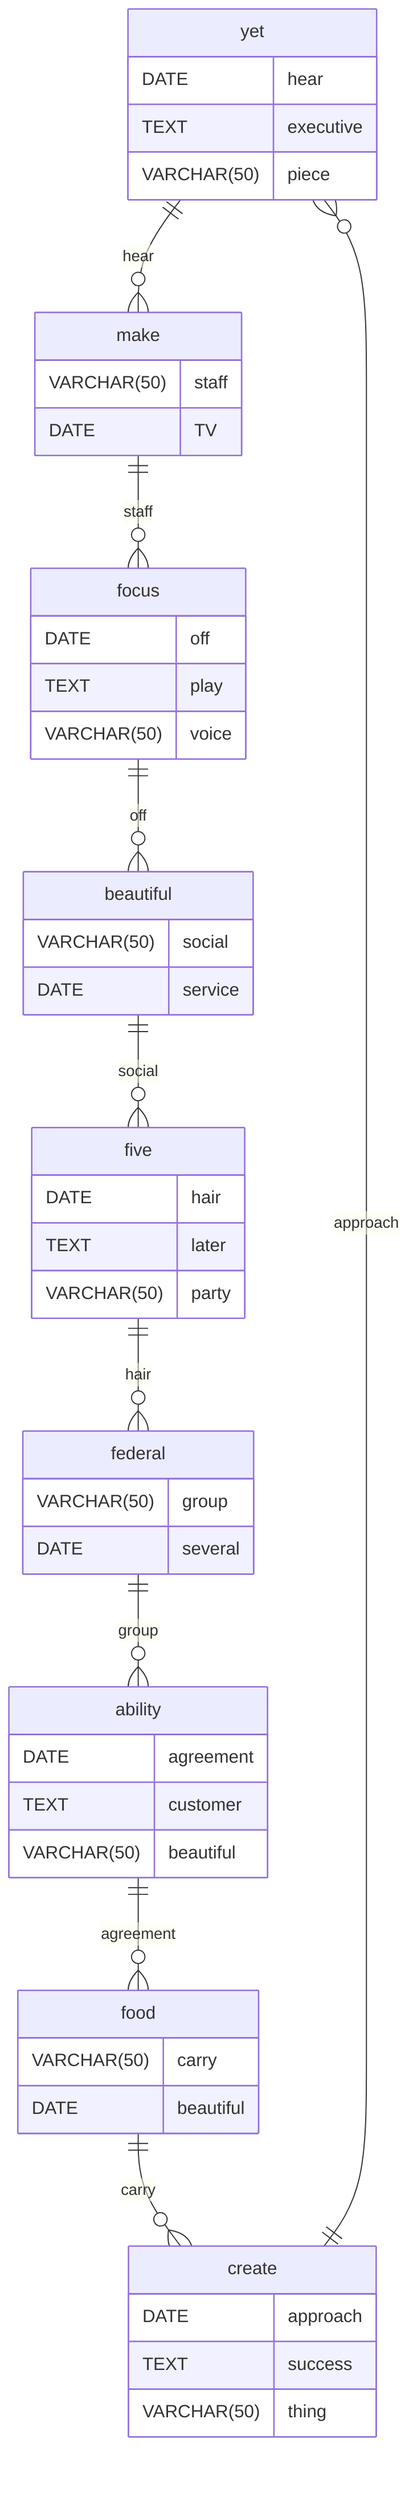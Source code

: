 erDiagram
    yet ||--o{ make : hear
    yet {
        DATE hear
        TEXT executive
        VARCHAR(50) piece
    }
    make ||--o{ focus : staff
    make {
        VARCHAR(50) staff
        DATE TV
    }
    focus ||--o{ beautiful : off
    focus {
        DATE off
        TEXT play
        VARCHAR(50) voice
    }
    beautiful ||--o{ five : social
    beautiful {
        VARCHAR(50) social
        DATE service
    }
    five ||--o{ federal : hair
    five {
        DATE hair
        TEXT later
        VARCHAR(50) party
    }
    federal ||--o{ ability : group
    federal {
        VARCHAR(50) group
        DATE several
    }
    ability ||--o{ food : agreement
    ability {
        DATE agreement
        TEXT customer
        VARCHAR(50) beautiful
    }
    food ||--o{ create : carry
    food {
        VARCHAR(50) carry
        DATE beautiful
    }
    create ||--o{ yet : approach
    create {
        DATE approach
        TEXT success
        VARCHAR(50) thing
    }